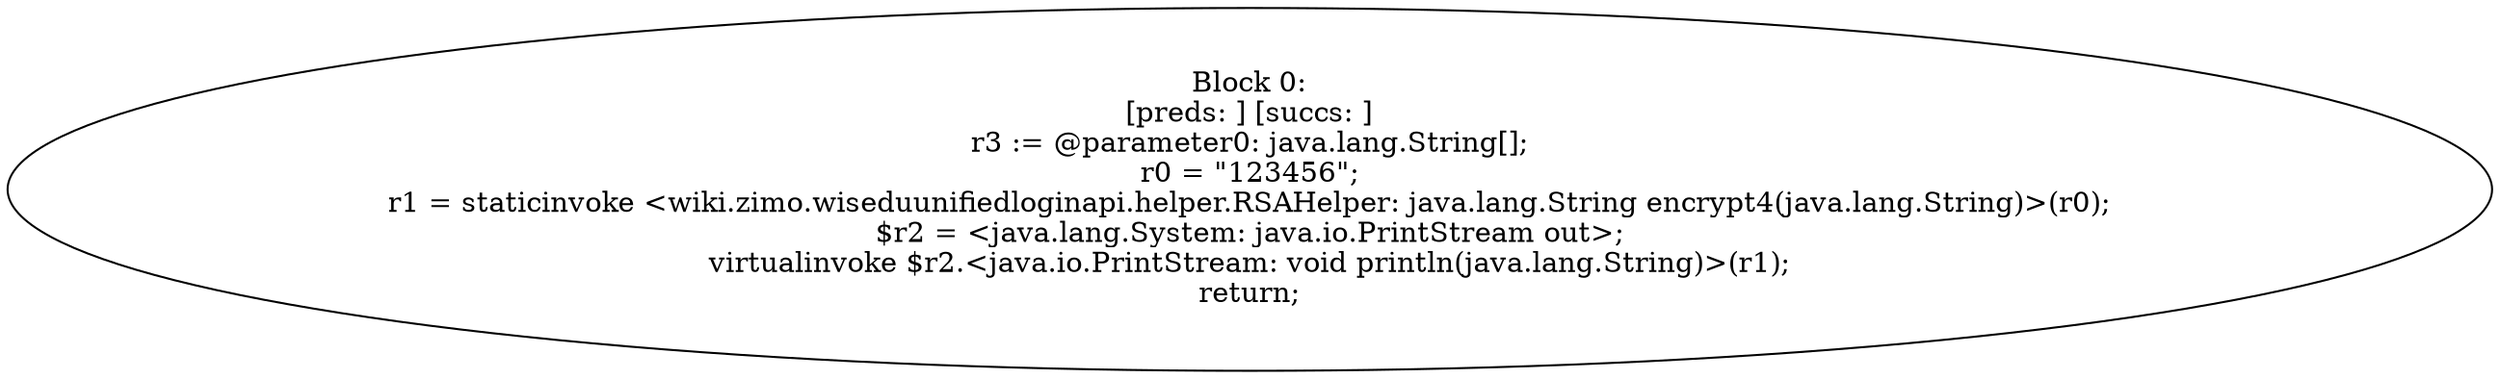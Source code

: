 digraph "unitGraph" {
    "Block 0:
[preds: ] [succs: ]
r3 := @parameter0: java.lang.String[];
r0 = \"123456\";
r1 = staticinvoke <wiki.zimo.wiseduunifiedloginapi.helper.RSAHelper: java.lang.String encrypt4(java.lang.String)>(r0);
$r2 = <java.lang.System: java.io.PrintStream out>;
virtualinvoke $r2.<java.io.PrintStream: void println(java.lang.String)>(r1);
return;
"
}
